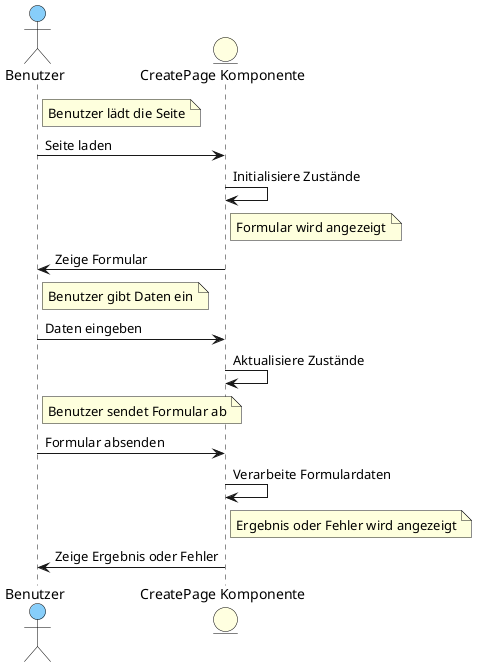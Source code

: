 @startuml
skinparam actor {
    BackgroundColor LightSkyBlue
    BorderColor Black
}
skinparam entity {
    BackgroundColor LightYellow
    BorderColor Black
}

actor Benutzer
entity "CreatePage Komponente" as CreatePage

note right of Benutzer: Benutzer lädt die Seite
Benutzer -> CreatePage : Seite laden
CreatePage -> CreatePage : Initialisiere Zustände
note right of CreatePage: Formular wird angezeigt
CreatePage -> Benutzer : Zeige Formular

note right of Benutzer: Benutzer gibt Daten ein
Benutzer -> CreatePage : Daten eingeben
CreatePage -> CreatePage : Aktualisiere Zustände

note right of Benutzer: Benutzer sendet Formular ab
Benutzer -> CreatePage : Formular absenden
CreatePage -> CreatePage : Verarbeite Formulardaten
note right of CreatePage: Ergebnis oder Fehler wird angezeigt
CreatePage -> Benutzer : Zeige Ergebnis oder Fehler

@enduml
